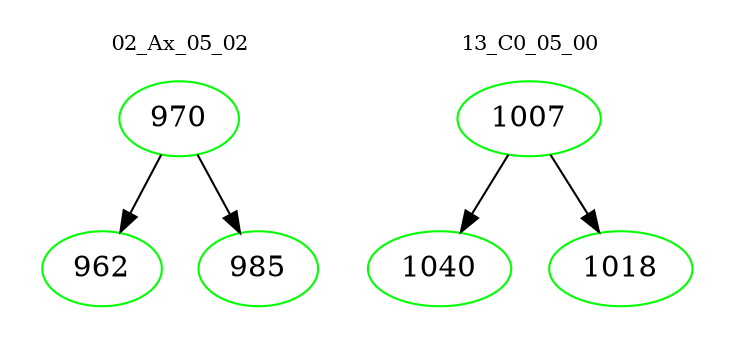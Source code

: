 digraph{
subgraph cluster_0 {
color = white
label = "02_Ax_05_02";
fontsize=10;
T0_970 [label="970", color="green"]
T0_970 -> T0_962 [color="black"]
T0_962 [label="962", color="green"]
T0_970 -> T0_985 [color="black"]
T0_985 [label="985", color="green"]
}
subgraph cluster_1 {
color = white
label = "13_C0_05_00";
fontsize=10;
T1_1007 [label="1007", color="green"]
T1_1007 -> T1_1040 [color="black"]
T1_1040 [label="1040", color="green"]
T1_1007 -> T1_1018 [color="black"]
T1_1018 [label="1018", color="green"]
}
}
